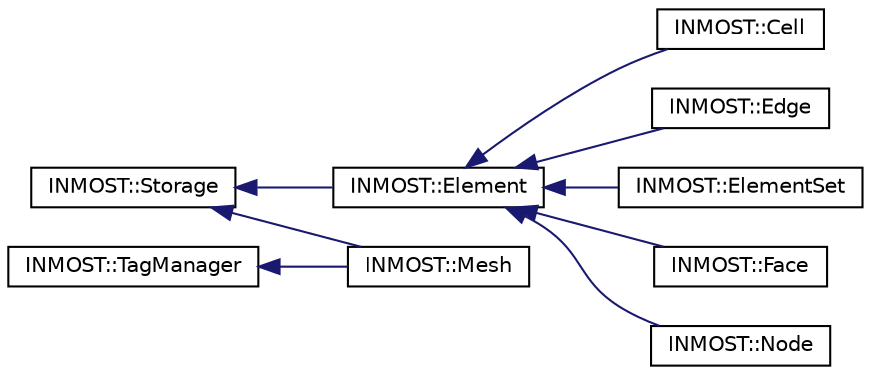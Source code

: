 digraph "Graphical Class Hierarchy"
{
  edge [fontname="Helvetica",fontsize="10",labelfontname="Helvetica",labelfontsize="10"];
  node [fontname="Helvetica",fontsize="10",shape=record];
  rankdir="LR";
  Node1 [label="INMOST::Storage",height=0.2,width=0.4,color="black", fillcolor="white", style="filled",URL="$classINMOST_1_1Storage.html",tooltip="Base class for Mesh, Element, and ElementSet classes. "];
  Node1 -> Node2 [dir="back",color="midnightblue",fontsize="10",style="solid",fontname="Helvetica"];
  Node2 [label="INMOST::Element",height=0.2,width=0.4,color="black", fillcolor="white", style="filled",URL="$classINMOST_1_1Element.html"];
  Node2 -> Node3 [dir="back",color="midnightblue",fontsize="10",style="solid",fontname="Helvetica"];
  Node3 [label="INMOST::Cell",height=0.2,width=0.4,color="black", fillcolor="white", style="filled",URL="$classINMOST_1_1Cell.html"];
  Node2 -> Node4 [dir="back",color="midnightblue",fontsize="10",style="solid",fontname="Helvetica"];
  Node4 [label="INMOST::Edge",height=0.2,width=0.4,color="black", fillcolor="white", style="filled",URL="$classINMOST_1_1Edge.html"];
  Node2 -> Node5 [dir="back",color="midnightblue",fontsize="10",style="solid",fontname="Helvetica"];
  Node5 [label="INMOST::ElementSet",height=0.2,width=0.4,color="black", fillcolor="white", style="filled",URL="$classINMOST_1_1ElementSet.html"];
  Node2 -> Node6 [dir="back",color="midnightblue",fontsize="10",style="solid",fontname="Helvetica"];
  Node6 [label="INMOST::Face",height=0.2,width=0.4,color="black", fillcolor="white", style="filled",URL="$classINMOST_1_1Face.html"];
  Node2 -> Node7 [dir="back",color="midnightblue",fontsize="10",style="solid",fontname="Helvetica"];
  Node7 [label="INMOST::Node",height=0.2,width=0.4,color="black", fillcolor="white", style="filled",URL="$classINMOST_1_1Node.html"];
  Node1 -> Node8 [dir="back",color="midnightblue",fontsize="10",style="solid",fontname="Helvetica"];
  Node8 [label="INMOST::Mesh",height=0.2,width=0.4,color="black", fillcolor="white", style="filled",URL="$classINMOST_1_1Mesh.html"];
  Node9 [label="INMOST::TagManager",height=0.2,width=0.4,color="black", fillcolor="white", style="filled",URL="$classINMOST_1_1TagManager.html"];
  Node9 -> Node8 [dir="back",color="midnightblue",fontsize="10",style="solid",fontname="Helvetica"];
}
